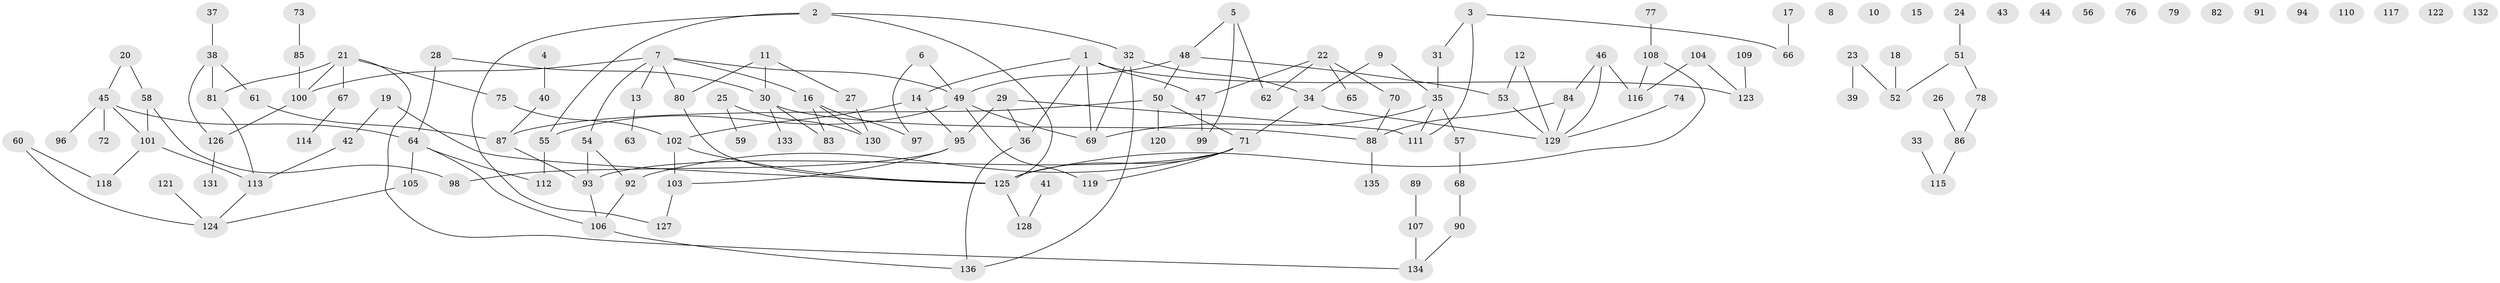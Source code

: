 // coarse degree distribution, {8: 0.057692307692307696, 5: 0.057692307692307696, 3: 0.11538461538461539, 1: 0.19230769230769232, 6: 0.07692307692307693, 7: 0.057692307692307696, 0: 0.28846153846153844, 4: 0.019230769230769232, 2: 0.1346153846153846}
// Generated by graph-tools (version 1.1) at 2025/16/03/04/25 18:16:40]
// undirected, 136 vertices, 161 edges
graph export_dot {
graph [start="1"]
  node [color=gray90,style=filled];
  1;
  2;
  3;
  4;
  5;
  6;
  7;
  8;
  9;
  10;
  11;
  12;
  13;
  14;
  15;
  16;
  17;
  18;
  19;
  20;
  21;
  22;
  23;
  24;
  25;
  26;
  27;
  28;
  29;
  30;
  31;
  32;
  33;
  34;
  35;
  36;
  37;
  38;
  39;
  40;
  41;
  42;
  43;
  44;
  45;
  46;
  47;
  48;
  49;
  50;
  51;
  52;
  53;
  54;
  55;
  56;
  57;
  58;
  59;
  60;
  61;
  62;
  63;
  64;
  65;
  66;
  67;
  68;
  69;
  70;
  71;
  72;
  73;
  74;
  75;
  76;
  77;
  78;
  79;
  80;
  81;
  82;
  83;
  84;
  85;
  86;
  87;
  88;
  89;
  90;
  91;
  92;
  93;
  94;
  95;
  96;
  97;
  98;
  99;
  100;
  101;
  102;
  103;
  104;
  105;
  106;
  107;
  108;
  109;
  110;
  111;
  112;
  113;
  114;
  115;
  116;
  117;
  118;
  119;
  120;
  121;
  122;
  123;
  124;
  125;
  126;
  127;
  128;
  129;
  130;
  131;
  132;
  133;
  134;
  135;
  136;
  1 -- 14;
  1 -- 36;
  1 -- 47;
  1 -- 69;
  1 -- 123;
  2 -- 32;
  2 -- 55;
  2 -- 125;
  2 -- 127;
  3 -- 31;
  3 -- 66;
  3 -- 111;
  4 -- 40;
  5 -- 48;
  5 -- 62;
  5 -- 99;
  6 -- 49;
  6 -- 97;
  7 -- 13;
  7 -- 16;
  7 -- 49;
  7 -- 54;
  7 -- 80;
  7 -- 100;
  9 -- 34;
  9 -- 35;
  11 -- 27;
  11 -- 30;
  11 -- 80;
  12 -- 53;
  12 -- 129;
  13 -- 63;
  14 -- 95;
  14 -- 102;
  16 -- 83;
  16 -- 97;
  16 -- 130;
  17 -- 66;
  18 -- 52;
  19 -- 42;
  19 -- 125;
  20 -- 45;
  20 -- 58;
  21 -- 67;
  21 -- 75;
  21 -- 81;
  21 -- 100;
  21 -- 134;
  22 -- 47;
  22 -- 62;
  22 -- 65;
  22 -- 70;
  23 -- 39;
  23 -- 52;
  24 -- 51;
  25 -- 59;
  25 -- 130;
  26 -- 86;
  27 -- 130;
  28 -- 30;
  28 -- 64;
  29 -- 36;
  29 -- 95;
  29 -- 111;
  30 -- 83;
  30 -- 88;
  30 -- 133;
  31 -- 35;
  32 -- 34;
  32 -- 69;
  32 -- 136;
  33 -- 115;
  34 -- 71;
  34 -- 129;
  35 -- 57;
  35 -- 69;
  35 -- 111;
  36 -- 136;
  37 -- 38;
  38 -- 61;
  38 -- 81;
  38 -- 126;
  40 -- 87;
  41 -- 128;
  42 -- 113;
  45 -- 64;
  45 -- 72;
  45 -- 96;
  45 -- 101;
  46 -- 84;
  46 -- 116;
  46 -- 129;
  47 -- 99;
  48 -- 49;
  48 -- 50;
  48 -- 53;
  49 -- 55;
  49 -- 69;
  49 -- 119;
  50 -- 71;
  50 -- 87;
  50 -- 120;
  51 -- 52;
  51 -- 78;
  53 -- 129;
  54 -- 92;
  54 -- 93;
  55 -- 112;
  57 -- 68;
  58 -- 98;
  58 -- 101;
  60 -- 118;
  60 -- 124;
  61 -- 87;
  64 -- 105;
  64 -- 106;
  64 -- 112;
  67 -- 114;
  68 -- 90;
  70 -- 88;
  71 -- 92;
  71 -- 93;
  71 -- 119;
  71 -- 125;
  73 -- 85;
  74 -- 129;
  75 -- 102;
  77 -- 108;
  78 -- 86;
  80 -- 125;
  81 -- 113;
  84 -- 88;
  84 -- 129;
  85 -- 100;
  86 -- 115;
  87 -- 93;
  88 -- 135;
  89 -- 107;
  90 -- 134;
  92 -- 106;
  93 -- 106;
  95 -- 98;
  95 -- 103;
  100 -- 126;
  101 -- 113;
  101 -- 118;
  102 -- 103;
  102 -- 125;
  103 -- 127;
  104 -- 116;
  104 -- 123;
  105 -- 124;
  106 -- 136;
  107 -- 134;
  108 -- 116;
  108 -- 125;
  109 -- 123;
  113 -- 124;
  121 -- 124;
  125 -- 128;
  126 -- 131;
}
